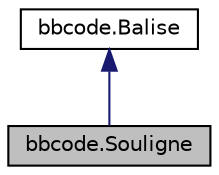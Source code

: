 digraph "bbcode.Souligne"
{
 // LATEX_PDF_SIZE
  edge [fontname="Helvetica",fontsize="10",labelfontname="Helvetica",labelfontsize="10"];
  node [fontname="Helvetica",fontsize="10",shape=record];
  Node1 [label="bbcode.Souligne",height=0.2,width=0.4,color="black", fillcolor="grey75", style="filled", fontcolor="black",tooltip=" "];
  Node2 -> Node1 [dir="back",color="midnightblue",fontsize="10",style="solid",fontname="Helvetica"];
  Node2 [label="bbcode.Balise",height=0.2,width=0.4,color="black", fillcolor="white", style="filled",URL="$interfacebbcode_1_1_balise.html",tooltip=" "];
}

